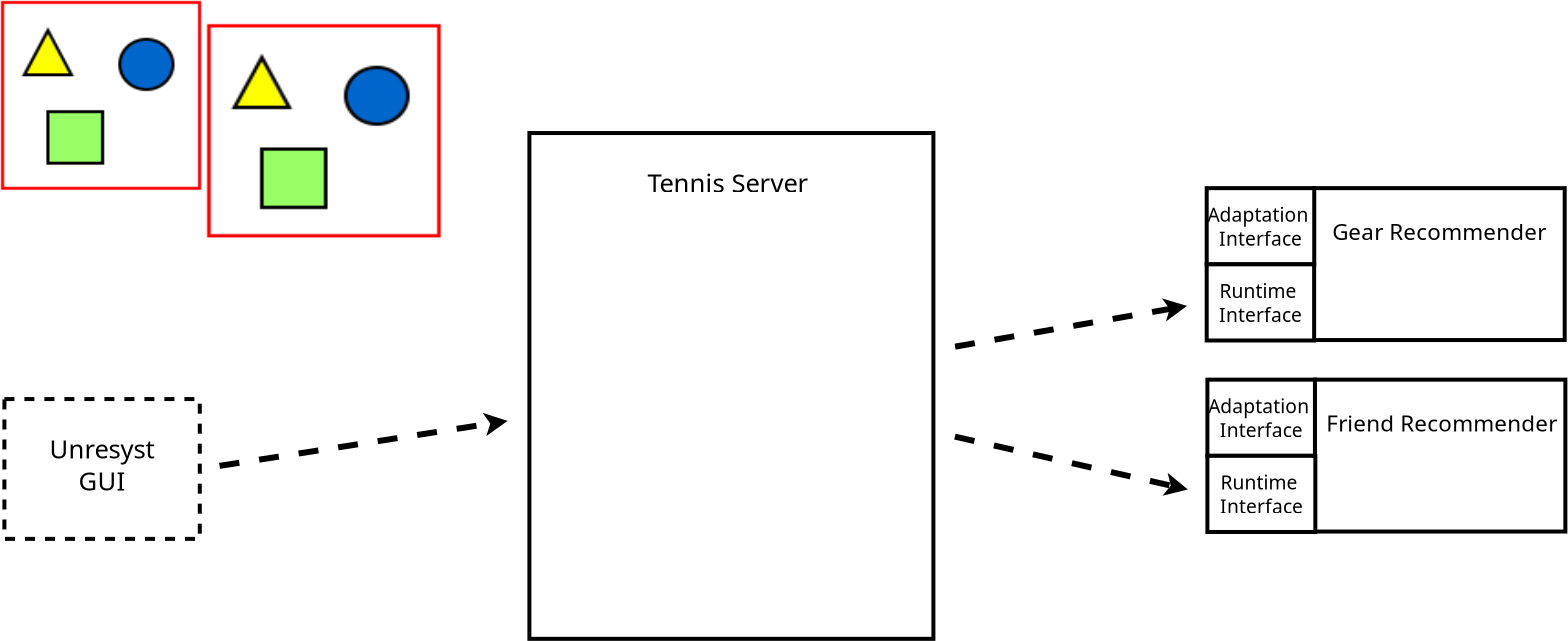 <?xml version="1.0" encoding="UTF-8"?>
<dia:diagram xmlns:dia="http://www.lysator.liu.se/~alla/dia/">
  <dia:layer name="Background" visible="true">
    <dia:object type="Standard - Box" version="0" id="O0">
      <dia:attribute name="obj_pos">
        <dia:point val="40.15,-2.5"/>
      </dia:attribute>
      <dia:attribute name="obj_bb">
        <dia:rectangle val="40.05,-2.6;60.45,22.89"/>
      </dia:attribute>
      <dia:attribute name="elem_corner">
        <dia:point val="40.15,-2.5"/>
      </dia:attribute>
      <dia:attribute name="elem_width">
        <dia:real val="20.2"/>
      </dia:attribute>
      <dia:attribute name="elem_height">
        <dia:real val="25.29"/>
      </dia:attribute>
      <dia:attribute name="border_width">
        <dia:real val="0.2"/>
      </dia:attribute>
      <dia:attribute name="show_background">
        <dia:boolean val="true"/>
      </dia:attribute>
    </dia:object>
    <dia:object type="Standard - Image" version="0" id="O1">
      <dia:attribute name="obj_pos">
        <dia:point val="24.035,-7.945"/>
      </dia:attribute>
      <dia:attribute name="obj_bb">
        <dia:rectangle val="23.985,-7.995;35.766,2.767"/>
      </dia:attribute>
      <dia:attribute name="elem_corner">
        <dia:point val="24.035,-7.945"/>
      </dia:attribute>
      <dia:attribute name="elem_width">
        <dia:real val="11.681"/>
      </dia:attribute>
      <dia:attribute name="elem_height">
        <dia:real val="10.662"/>
      </dia:attribute>
      <dia:attribute name="draw_border">
        <dia:boolean val="false"/>
      </dia:attribute>
      <dia:attribute name="keep_aspect">
        <dia:boolean val="true"/>
      </dia:attribute>
      <dia:attribute name="file">
        <dia:string>#/home/pcv/diplomka/trunk/docs/pics/picparts/Computer.gif#</dia:string>
      </dia:attribute>
    </dia:object>
    <dia:group>
      <dia:object type="Standard - Box" version="0" id="O2">
        <dia:attribute name="obj_pos">
          <dia:point val="79.412,9.83"/>
        </dia:attribute>
        <dia:attribute name="obj_bb">
          <dia:rectangle val="79.312,9.73;92.05,17.525"/>
        </dia:attribute>
        <dia:attribute name="elem_corner">
          <dia:point val="79.412,9.83"/>
        </dia:attribute>
        <dia:attribute name="elem_width">
          <dia:real val="12.537"/>
        </dia:attribute>
        <dia:attribute name="elem_height">
          <dia:real val="7.595"/>
        </dia:attribute>
        <dia:attribute name="border_width">
          <dia:real val="0.2"/>
        </dia:attribute>
        <dia:attribute name="show_background">
          <dia:boolean val="true"/>
        </dia:attribute>
      </dia:object>
      <dia:object type="Standard - Text" version="1" id="O3">
        <dia:attribute name="obj_pos">
          <dia:point val="85.681,9.83"/>
        </dia:attribute>
        <dia:attribute name="obj_bb">
          <dia:rectangle val="80.23,9.83;91.132,13.101"/>
        </dia:attribute>
        <dia:attribute name="text">
          <dia:composite type="text">
            <dia:attribute name="string">
              <dia:string>#
Friend Recommender#</dia:string>
            </dia:attribute>
            <dia:attribute name="font">
              <dia:font family="sans" style="0" name="Helvetica"/>
            </dia:attribute>
            <dia:attribute name="height">
              <dia:real val="1.4"/>
            </dia:attribute>
            <dia:attribute name="pos">
              <dia:point val="85.681,10.655"/>
            </dia:attribute>
            <dia:attribute name="color">
              <dia:color val="#000000"/>
            </dia:attribute>
            <dia:attribute name="alignment">
              <dia:enum val="1"/>
            </dia:attribute>
          </dia:composite>
        </dia:attribute>
        <dia:attribute name="valign">
          <dia:enum val="0"/>
        </dia:attribute>
        <dia:connections>
          <dia:connection handle="0" to="O2" connection="1"/>
        </dia:connections>
      </dia:object>
      <dia:object type="Standard - Box" version="0" id="O4">
        <dia:attribute name="obj_pos">
          <dia:point val="74.05,9.83"/>
        </dia:attribute>
        <dia:attribute name="obj_bb">
          <dia:rectangle val="73.95,9.73;79.528,13.738"/>
        </dia:attribute>
        <dia:attribute name="elem_corner">
          <dia:point val="74.05,9.83"/>
        </dia:attribute>
        <dia:attribute name="elem_width">
          <dia:real val="5.377"/>
        </dia:attribute>
        <dia:attribute name="elem_height">
          <dia:real val="3.807"/>
        </dia:attribute>
        <dia:attribute name="border_width">
          <dia:real val="0.2"/>
        </dia:attribute>
        <dia:attribute name="show_background">
          <dia:boolean val="true"/>
        </dia:attribute>
      </dia:object>
      <dia:object type="Standard - Text" version="1" id="O5">
        <dia:attribute name="obj_pos">
          <dia:point val="76.739,11.734"/>
        </dia:attribute>
        <dia:attribute name="obj_bb">
          <dia:rectangle val="74.21,10.43;79.267,13.037"/>
        </dia:attribute>
        <dia:attribute name="text">
          <dia:composite type="text">
            <dia:attribute name="string">
              <dia:string>#Adaptation 
Interface#</dia:string>
            </dia:attribute>
            <dia:attribute name="font">
              <dia:font family="sans" style="0" name="Helvetica"/>
            </dia:attribute>
            <dia:attribute name="height">
              <dia:real val="1.2"/>
            </dia:attribute>
            <dia:attribute name="pos">
              <dia:point val="76.739,11.242"/>
            </dia:attribute>
            <dia:attribute name="color">
              <dia:color val="#000000"/>
            </dia:attribute>
            <dia:attribute name="alignment">
              <dia:enum val="1"/>
            </dia:attribute>
          </dia:composite>
        </dia:attribute>
        <dia:attribute name="valign">
          <dia:enum val="2"/>
        </dia:attribute>
        <dia:connections>
          <dia:connection handle="0" to="O4" connection="8"/>
        </dia:connections>
      </dia:object>
      <dia:object type="Standard - Box" version="0" id="O6">
        <dia:attribute name="obj_pos">
          <dia:point val="74.05,13.64"/>
        </dia:attribute>
        <dia:attribute name="obj_bb">
          <dia:rectangle val="73.95,13.54;79.547,17.547"/>
        </dia:attribute>
        <dia:attribute name="elem_corner">
          <dia:point val="74.05,13.64"/>
        </dia:attribute>
        <dia:attribute name="elem_width">
          <dia:real val="5.397"/>
        </dia:attribute>
        <dia:attribute name="elem_height">
          <dia:real val="3.807"/>
        </dia:attribute>
        <dia:attribute name="border_width">
          <dia:real val="0.2"/>
        </dia:attribute>
        <dia:attribute name="show_background">
          <dia:boolean val="true"/>
        </dia:attribute>
      </dia:object>
      <dia:object type="Standard - Text" version="1" id="O7">
        <dia:attribute name="obj_pos">
          <dia:point val="76.749,15.544"/>
        </dia:attribute>
        <dia:attribute name="obj_bb">
          <dia:rectangle val="74.784,14.24;78.714,16.847"/>
        </dia:attribute>
        <dia:attribute name="text">
          <dia:composite type="text">
            <dia:attribute name="string">
              <dia:string>#Runtime 
Interface#</dia:string>
            </dia:attribute>
            <dia:attribute name="font">
              <dia:font family="sans" style="0" name="Helvetica"/>
            </dia:attribute>
            <dia:attribute name="height">
              <dia:real val="1.2"/>
            </dia:attribute>
            <dia:attribute name="pos">
              <dia:point val="76.749,15.053"/>
            </dia:attribute>
            <dia:attribute name="color">
              <dia:color val="#000000"/>
            </dia:attribute>
            <dia:attribute name="alignment">
              <dia:enum val="1"/>
            </dia:attribute>
          </dia:composite>
        </dia:attribute>
        <dia:attribute name="valign">
          <dia:enum val="2"/>
        </dia:attribute>
        <dia:connections>
          <dia:connection handle="0" to="O6" connection="8"/>
        </dia:connections>
      </dia:object>
    </dia:group>
    <dia:group>
      <dia:object type="Standard - Box" version="0" id="O8">
        <dia:attribute name="obj_pos">
          <dia:point val="79.377,0.255"/>
        </dia:attribute>
        <dia:attribute name="obj_bb">
          <dia:rectangle val="79.278,0.155;92.015,7.95"/>
        </dia:attribute>
        <dia:attribute name="elem_corner">
          <dia:point val="79.377,0.255"/>
        </dia:attribute>
        <dia:attribute name="elem_width">
          <dia:real val="12.537"/>
        </dia:attribute>
        <dia:attribute name="elem_height">
          <dia:real val="7.595"/>
        </dia:attribute>
        <dia:attribute name="border_width">
          <dia:real val="0.2"/>
        </dia:attribute>
        <dia:attribute name="show_background">
          <dia:boolean val="true"/>
        </dia:attribute>
      </dia:object>
      <dia:object type="Standard - Text" version="1" id="O9">
        <dia:attribute name="obj_pos">
          <dia:point val="85.646,0.255"/>
        </dia:attribute>
        <dia:attribute name="obj_bb">
          <dia:rectangle val="80.532,0.255;90.76,3.526"/>
        </dia:attribute>
        <dia:attribute name="text">
          <dia:composite type="text">
            <dia:attribute name="string">
              <dia:string>#
Gear Recommender#</dia:string>
            </dia:attribute>
            <dia:attribute name="font">
              <dia:font family="sans" style="0" name="Helvetica"/>
            </dia:attribute>
            <dia:attribute name="height">
              <dia:real val="1.4"/>
            </dia:attribute>
            <dia:attribute name="pos">
              <dia:point val="85.646,1.08"/>
            </dia:attribute>
            <dia:attribute name="color">
              <dia:color val="#000000"/>
            </dia:attribute>
            <dia:attribute name="alignment">
              <dia:enum val="1"/>
            </dia:attribute>
          </dia:composite>
        </dia:attribute>
        <dia:attribute name="valign">
          <dia:enum val="0"/>
        </dia:attribute>
        <dia:connections>
          <dia:connection handle="0" to="O8" connection="1"/>
        </dia:connections>
      </dia:object>
      <dia:object type="Standard - Box" version="0" id="O10">
        <dia:attribute name="obj_pos">
          <dia:point val="74.015,0.255"/>
        </dia:attribute>
        <dia:attribute name="obj_bb">
          <dia:rectangle val="73.915,0.155;79.493,4.162"/>
        </dia:attribute>
        <dia:attribute name="elem_corner">
          <dia:point val="74.015,0.255"/>
        </dia:attribute>
        <dia:attribute name="elem_width">
          <dia:real val="5.377"/>
        </dia:attribute>
        <dia:attribute name="elem_height">
          <dia:real val="3.807"/>
        </dia:attribute>
        <dia:attribute name="border_width">
          <dia:real val="0.2"/>
        </dia:attribute>
        <dia:attribute name="show_background">
          <dia:boolean val="true"/>
        </dia:attribute>
      </dia:object>
      <dia:object type="Standard - Text" version="1" id="O11">
        <dia:attribute name="obj_pos">
          <dia:point val="76.704,2.159"/>
        </dia:attribute>
        <dia:attribute name="obj_bb">
          <dia:rectangle val="74.175,0.855;79.233,3.462"/>
        </dia:attribute>
        <dia:attribute name="text">
          <dia:composite type="text">
            <dia:attribute name="string">
              <dia:string>#Adaptation 
Interface#</dia:string>
            </dia:attribute>
            <dia:attribute name="font">
              <dia:font family="sans" style="0" name="Helvetica"/>
            </dia:attribute>
            <dia:attribute name="height">
              <dia:real val="1.2"/>
            </dia:attribute>
            <dia:attribute name="pos">
              <dia:point val="76.704,1.667"/>
            </dia:attribute>
            <dia:attribute name="color">
              <dia:color val="#000000"/>
            </dia:attribute>
            <dia:attribute name="alignment">
              <dia:enum val="1"/>
            </dia:attribute>
          </dia:composite>
        </dia:attribute>
        <dia:attribute name="valign">
          <dia:enum val="2"/>
        </dia:attribute>
        <dia:connections>
          <dia:connection handle="0" to="O10" connection="8"/>
        </dia:connections>
      </dia:object>
      <dia:object type="Standard - Box" version="0" id="O12">
        <dia:attribute name="obj_pos">
          <dia:point val="74.015,4.065"/>
        </dia:attribute>
        <dia:attribute name="obj_bb">
          <dia:rectangle val="73.915,3.965;79.487,7.973"/>
        </dia:attribute>
        <dia:attribute name="elem_corner">
          <dia:point val="74.015,4.065"/>
        </dia:attribute>
        <dia:attribute name="elem_width">
          <dia:real val="5.372"/>
        </dia:attribute>
        <dia:attribute name="elem_height">
          <dia:real val="3.807"/>
        </dia:attribute>
        <dia:attribute name="border_width">
          <dia:real val="0.2"/>
        </dia:attribute>
        <dia:attribute name="show_background">
          <dia:boolean val="true"/>
        </dia:attribute>
      </dia:object>
      <dia:object type="Standard - Text" version="1" id="O13">
        <dia:attribute name="obj_pos">
          <dia:point val="76.701,5.969"/>
        </dia:attribute>
        <dia:attribute name="obj_bb">
          <dia:rectangle val="74.736,4.665;78.666,7.272"/>
        </dia:attribute>
        <dia:attribute name="text">
          <dia:composite type="text">
            <dia:attribute name="string">
              <dia:string>#Runtime 
Interface#</dia:string>
            </dia:attribute>
            <dia:attribute name="font">
              <dia:font family="sans" style="0" name="Helvetica"/>
            </dia:attribute>
            <dia:attribute name="height">
              <dia:real val="1.2"/>
            </dia:attribute>
            <dia:attribute name="pos">
              <dia:point val="76.701,5.478"/>
            </dia:attribute>
            <dia:attribute name="color">
              <dia:color val="#000000"/>
            </dia:attribute>
            <dia:attribute name="alignment">
              <dia:enum val="1"/>
            </dia:attribute>
          </dia:composite>
        </dia:attribute>
        <dia:attribute name="valign">
          <dia:enum val="2"/>
        </dia:attribute>
        <dia:connections>
          <dia:connection handle="0" to="O12" connection="8"/>
        </dia:connections>
      </dia:object>
    </dia:group>
    <dia:object type="Standard - Text" version="1" id="O14">
      <dia:attribute name="obj_pos">
        <dia:point val="50.25,-2.5"/>
      </dia:attribute>
      <dia:attribute name="obj_bb">
        <dia:rectangle val="46.145,-2.5;54.355,2.926"/>
      </dia:attribute>
      <dia:attribute name="text">
        <dia:composite type="text">
          <dia:attribute name="string">
            <dia:string>#
Tennis Server 
#</dia:string>
          </dia:attribute>
          <dia:attribute name="font">
            <dia:font family="sans" style="0" name="Helvetica"/>
          </dia:attribute>
          <dia:attribute name="height">
            <dia:real val="1.6"/>
          </dia:attribute>
          <dia:attribute name="pos">
            <dia:point val="50.25,-1.605"/>
          </dia:attribute>
          <dia:attribute name="color">
            <dia:color val="#000000"/>
          </dia:attribute>
          <dia:attribute name="alignment">
            <dia:enum val="1"/>
          </dia:attribute>
        </dia:composite>
      </dia:attribute>
      <dia:attribute name="valign">
        <dia:enum val="0"/>
      </dia:attribute>
      <dia:connections>
        <dia:connection handle="0" to="O0" connection="1"/>
      </dia:connections>
    </dia:object>
    <dia:object type="Standard - Box" version="0" id="O15">
      <dia:attribute name="obj_pos">
        <dia:point val="13.9,10.8"/>
      </dia:attribute>
      <dia:attribute name="obj_bb">
        <dia:rectangle val="13.8,10.7;23.77,17.89"/>
      </dia:attribute>
      <dia:attribute name="elem_corner">
        <dia:point val="13.9,10.8"/>
      </dia:attribute>
      <dia:attribute name="elem_width">
        <dia:real val="9.77"/>
      </dia:attribute>
      <dia:attribute name="elem_height">
        <dia:real val="6.99"/>
      </dia:attribute>
      <dia:attribute name="border_width">
        <dia:real val="0.2"/>
      </dia:attribute>
      <dia:attribute name="show_background">
        <dia:boolean val="true"/>
      </dia:attribute>
      <dia:attribute name="line_style">
        <dia:enum val="1"/>
      </dia:attribute>
      <dia:attribute name="dashlength">
        <dia:real val="0.5"/>
      </dia:attribute>
      <dia:attribute name="corner_radius">
        <dia:real val="1.175e-38"/>
      </dia:attribute>
    </dia:object>
    <dia:object type="Standard - Text" version="1" id="O16">
      <dia:attribute name="obj_pos">
        <dia:point val="18.785,10.8"/>
      </dia:attribute>
      <dia:attribute name="obj_bb">
        <dia:rectangle val="16.22,10.8;21.386,16.16"/>
      </dia:attribute>
      <dia:attribute name="text">
        <dia:composite type="text">
          <dia:attribute name="string">
            <dia:string>#
Unresyst
GUI#</dia:string>
          </dia:attribute>
          <dia:attribute name="font">
            <dia:font family="sans" style="0" name="Helvetica"/>
          </dia:attribute>
          <dia:attribute name="height">
            <dia:real val="1.6"/>
          </dia:attribute>
          <dia:attribute name="pos">
            <dia:point val="18.785,11.826"/>
          </dia:attribute>
          <dia:attribute name="color">
            <dia:color val="#000000"/>
          </dia:attribute>
          <dia:attribute name="alignment">
            <dia:enum val="1"/>
          </dia:attribute>
        </dia:composite>
      </dia:attribute>
      <dia:attribute name="valign">
        <dia:enum val="0"/>
      </dia:attribute>
      <dia:connections>
        <dia:connection handle="0" to="O15" connection="1"/>
      </dia:connections>
    </dia:object>
    <dia:object type="Standard - Line" version="0" id="O17">
      <dia:attribute name="obj_pos">
        <dia:point val="23.67,14.295"/>
      </dia:attribute>
      <dia:attribute name="obj_bb">
        <dia:rectangle val="24.487,11.375;39.288,14.312"/>
      </dia:attribute>
      <dia:attribute name="conn_endpoints">
        <dia:point val="23.67,14.295"/>
        <dia:point val="40.05,11.738"/>
      </dia:attribute>
      <dia:attribute name="numcp">
        <dia:int val="1"/>
      </dia:attribute>
      <dia:attribute name="line_width">
        <dia:real val="0.3"/>
      </dia:attribute>
      <dia:attribute name="line_style">
        <dia:enum val="1"/>
      </dia:attribute>
      <dia:attribute name="end_arrow">
        <dia:enum val="22"/>
      </dia:attribute>
      <dia:attribute name="end_arrow_length">
        <dia:real val="0.5"/>
      </dia:attribute>
      <dia:attribute name="end_arrow_width">
        <dia:real val="0.5"/>
      </dia:attribute>
      <dia:attribute name="absolute_start_gap">
        <dia:real val="1"/>
      </dia:attribute>
      <dia:attribute name="absolute_end_gap">
        <dia:real val="1"/>
      </dia:attribute>
      <dia:connections>
        <dia:connection handle="0" to="O15" connection="4"/>
        <dia:connection handle="1" to="O0" connection="8"/>
      </dia:connections>
    </dia:object>
    <dia:object type="Standard - Line" version="0" id="O18">
      <dia:attribute name="obj_pos">
        <dia:point val="60.45,8.352"/>
      </dia:attribute>
      <dia:attribute name="obj_bb">
        <dia:rectangle val="61.261,5.623;73.264,8.353"/>
      </dia:attribute>
      <dia:attribute name="conn_endpoints">
        <dia:point val="60.45,8.352"/>
        <dia:point val="74.015,5.969"/>
      </dia:attribute>
      <dia:attribute name="numcp">
        <dia:int val="1"/>
      </dia:attribute>
      <dia:attribute name="line_width">
        <dia:real val="0.3"/>
      </dia:attribute>
      <dia:attribute name="line_style">
        <dia:enum val="1"/>
      </dia:attribute>
      <dia:attribute name="end_arrow">
        <dia:enum val="22"/>
      </dia:attribute>
      <dia:attribute name="end_arrow_length">
        <dia:real val="0.5"/>
      </dia:attribute>
      <dia:attribute name="end_arrow_width">
        <dia:real val="0.5"/>
      </dia:attribute>
      <dia:attribute name="absolute_start_gap">
        <dia:real val="1"/>
      </dia:attribute>
      <dia:attribute name="absolute_end_gap">
        <dia:real val="1"/>
      </dia:attribute>
      <dia:connections>
        <dia:connection handle="0" to="O0" connection="8"/>
        <dia:connection handle="1" to="O12" connection="3"/>
      </dia:connections>
    </dia:object>
    <dia:object type="Standard - Line" version="0" id="O19">
      <dia:attribute name="obj_pos">
        <dia:point val="60.449,12.459"/>
      </dia:attribute>
      <dia:attribute name="obj_bb">
        <dia:rectangle val="61.245,12.5;73.332,15.843"/>
      </dia:attribute>
      <dia:attribute name="conn_endpoints">
        <dia:point val="60.449,12.459"/>
        <dia:point val="74.05,15.544"/>
      </dia:attribute>
      <dia:attribute name="numcp">
        <dia:int val="1"/>
      </dia:attribute>
      <dia:attribute name="line_width">
        <dia:real val="0.3"/>
      </dia:attribute>
      <dia:attribute name="line_style">
        <dia:enum val="1"/>
      </dia:attribute>
      <dia:attribute name="end_arrow">
        <dia:enum val="22"/>
      </dia:attribute>
      <dia:attribute name="end_arrow_length">
        <dia:real val="0.5"/>
      </dia:attribute>
      <dia:attribute name="end_arrow_width">
        <dia:real val="0.5"/>
      </dia:attribute>
      <dia:attribute name="absolute_start_gap">
        <dia:real val="1"/>
      </dia:attribute>
      <dia:attribute name="absolute_end_gap">
        <dia:real val="1"/>
      </dia:attribute>
      <dia:connections>
        <dia:connection handle="0" to="O0" connection="8"/>
        <dia:connection handle="1" to="O6" connection="3"/>
      </dia:connections>
    </dia:object>
    <dia:object type="Standard - Image" version="0" id="O20">
      <dia:attribute name="obj_pos">
        <dia:point val="13.73,-9.102"/>
      </dia:attribute>
      <dia:attribute name="obj_bb">
        <dia:rectangle val="13.68,-9.152;23.784,0.387"/>
      </dia:attribute>
      <dia:attribute name="elem_corner">
        <dia:point val="13.73,-9.102"/>
      </dia:attribute>
      <dia:attribute name="elem_width">
        <dia:real val="10.004"/>
      </dia:attribute>
      <dia:attribute name="elem_height">
        <dia:real val="9.44"/>
      </dia:attribute>
      <dia:attribute name="draw_border">
        <dia:boolean val="false"/>
      </dia:attribute>
      <dia:attribute name="keep_aspect">
        <dia:boolean val="true"/>
      </dia:attribute>
      <dia:attribute name="file">
        <dia:string>#/home/pcv/diplomka/trunk/docs/pics/picparts/Boy_4.gif#</dia:string>
      </dia:attribute>
    </dia:object>
  </dia:layer>
</dia:diagram>
